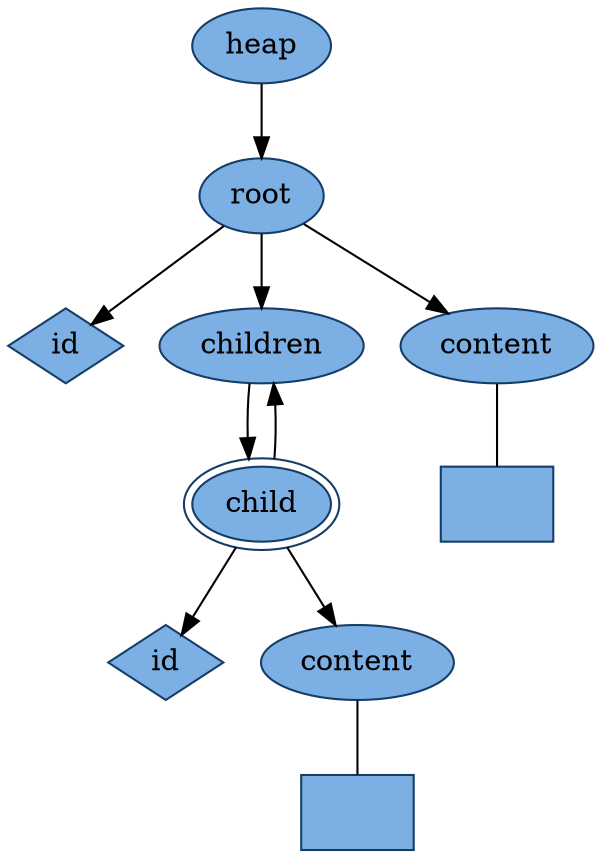 digraph heap {
  node [style=filled, fillcolor="#7cb0e4", color="#153d66"]

  node [shape=ellipse, peripheries=1]; { node[label="heap"] heap_element; }
  node [shape=ellipse, peripheries=1]; { node[label="root"] root_element; }
  node [shape=diamond, peripheries=1]; { node[label="id"] root_id_attribute; }
  node [shape=ellipse, peripheries=1]; { node[label="children"] children_element; }
  node [shape=ellipse, peripheries=2]; { node[label="child"] child_element; }
  node [shape=diamond, peripheries=1]; { node[label="id"] child_id_attribute; }
  node [shape=ellipse, peripheries=1]; { node[label="content"] child_content_element; }
  node [shape=box, peripheries=1]; { node[label=""] child_content_text; }
  node [shape=ellipse, peripheries=1]; { node[label="content"] root_content_element; }
  node [shape=box, peripheries=1]; { node[label=""] root_content_text; }

  edge[arrowhead=normal]; heap_element -> root_element;
  edge[arrowhead=normal]; root_element -> root_id_attribute;
  edge[arrowhead=normal]; root_element -> children_element;
  edge[arrowhead=normal]; children_element -> child_element;
  edge[arrowhead=normal]; child_element -> child_id_attribute;
  edge[arrowhead=normal]; child_element -> children_element;
  edge[arrowhead=normal]; child_element -> child_content_element;
  edge[arrowhead=none]; child_content_element -> child_content_text;
  edge[arrowhead=normal]; root_element -> root_content_element;
  edge[arrowhead=none]; root_content_element -> root_content_text;
}
